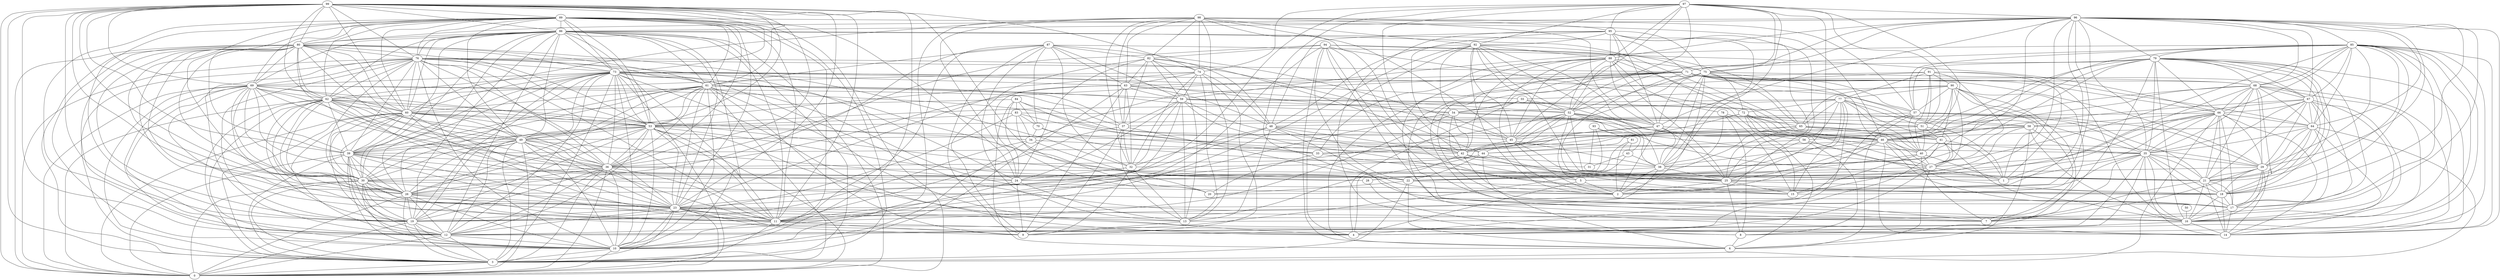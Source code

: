digraph "sensornet-topology" {
label = "";
rankdir="BT";"0"->"3" [arrowhead = "both"] 
"0"->"10" [arrowhead = "both"] 
"0"->"12" [arrowhead = "both"] 
"0"->"19" [arrowhead = "both"] 
"0"->"23" [arrowhead = "both"] 
"0"->"26" [arrowhead = "both"] 
"0"->"30" [arrowhead = "both"] 
"0"->"36" [arrowhead = "both"] 
"0"->"39" [arrowhead = "both"] 
"0"->"49" [arrowhead = "both"] 
"0"->"53" [arrowhead = "both"] 
"0"->"60" [arrowhead = "both"] 
"0"->"62" [arrowhead = "both"] 
"0"->"69" [arrowhead = "both"] 
"0"->"73" [arrowhead = "both"] 
"0"->"76" [arrowhead = "both"] 
"0"->"80" [arrowhead = "both"] 
"0"->"86" [arrowhead = "both"] 
"0"->"89" [arrowhead = "both"] 
"0"->"99" [arrowhead = "both"] 
"1"->"27" [arrowhead = "both"] 
"1"->"33" [arrowhead = "both"] 
"1"->"35" [arrowhead = "both"] 
"1"->"40" [arrowhead = "both"] 
"1"->"41" [arrowhead = "both"] 
"1"->"66" [arrowhead = "both"] 
"1"->"77" [arrowhead = "both"] 
"1"->"90" [arrowhead = "both"] 
"1"->"91" [arrowhead = "both"] 
"2"->"5" [arrowhead = "both"] 
"2"->"25" [arrowhead = "both"] 
"2"->"35" [arrowhead = "both"] 
"2"->"38" [arrowhead = "both"] 
"2"->"42" [arrowhead = "both"] 
"2"->"45" [arrowhead = "both"] 
"2"->"46" [arrowhead = "both"] 
"2"->"47" [arrowhead = "both"] 
"2"->"61" [arrowhead = "both"] 
"2"->"75" [arrowhead = "both"] 
"2"->"81" [arrowhead = "both"] 
"2"->"88" [arrowhead = "both"] 
"2"->"92" [arrowhead = "both"] 
"2"->"95" [arrowhead = "both"] 
"2"->"96" [arrowhead = "both"] 
"2"->"97" [arrowhead = "both"] 
"3"->"10" [arrowhead = "both"] 
"3"->"11" [arrowhead = "both"] 
"3"->"12" [arrowhead = "both"] 
"3"->"19" [arrowhead = "both"] 
"3"->"22" [arrowhead = "both"] 
"3"->"23" [arrowhead = "both"] 
"3"->"26" [arrowhead = "both"] 
"3"->"30" [arrowhead = "both"] 
"3"->"36" [arrowhead = "both"] 
"3"->"39" [arrowhead = "both"] 
"3"->"49" [arrowhead = "both"] 
"3"->"60" [arrowhead = "both"] 
"3"->"61" [arrowhead = "both"] 
"3"->"62" [arrowhead = "both"] 
"3"->"64" [arrowhead = "both"] 
"3"->"66" [arrowhead = "both"] 
"3"->"69" [arrowhead = "both"] 
"3"->"73" [arrowhead = "both"] 
"3"->"76" [arrowhead = "both"] 
"3"->"80" [arrowhead = "both"] 
"3"->"86" [arrowhead = "both"] 
"3"->"89" [arrowhead = "both"] 
"3"->"99" [arrowhead = "both"] 
"4"->"5" [arrowhead = "both"] 
"4"->"11" [arrowhead = "both"] 
"4"->"23" [arrowhead = "both"] 
"4"->"27" [arrowhead = "both"] 
"4"->"41" [arrowhead = "both"] 
"4"->"42" [arrowhead = "both"] 
"4"->"55" [arrowhead = "both"] 
"4"->"61" [arrowhead = "both"] 
"4"->"73" [arrowhead = "both"] 
"4"->"77" [arrowhead = "both"] 
"4"->"85" [arrowhead = "both"] 
"4"->"92" [arrowhead = "both"] 
"5"->"29" [arrowhead = "both"] 
"5"->"40" [arrowhead = "both"] 
"5"->"52" [arrowhead = "both"] 
"5"->"54" [arrowhead = "both"] 
"6"->"8" [arrowhead = "both"] 
"6"->"22" [arrowhead = "both"] 
"6"->"27" [arrowhead = "both"] 
"6"->"44" [arrowhead = "both"] 
"6"->"57" [arrowhead = "both"] 
"6"->"58" [arrowhead = "both"] 
"6"->"72" [arrowhead = "both"] 
"6"->"84" [arrowhead = "both"] 
"6"->"88" [arrowhead = "both"] 
"6"->"94" [arrowhead = "both"] 
"7"->"21" [arrowhead = "both"] 
"7"->"23" [arrowhead = "both"] 
"7"->"29" [arrowhead = "both"] 
"7"->"35" [arrowhead = "both"] 
"7"->"40" [arrowhead = "both"] 
"7"->"48" [arrowhead = "both"] 
"7"->"71" [arrowhead = "both"] 
"7"->"73" [arrowhead = "both"] 
"7"->"79" [arrowhead = "both"] 
"7"->"85" [arrowhead = "both"] 
"7"->"90" [arrowhead = "both"] 
"7"->"94" [arrowhead = "both"] 
"8"->"16" [arrowhead = "both"] 
"8"->"25" [arrowhead = "both"] 
"8"->"28" [arrowhead = "both"] 
"8"->"56" [arrowhead = "both"] 
"8"->"78" [arrowhead = "both"] 
"8"->"85" [arrowhead = "both"] 
"8"->"95" [arrowhead = "both"] 
"9"->"11" [arrowhead = "both"] 
"9"->"13" [arrowhead = "both"] 
"9"->"23" [arrowhead = "both"] 
"9"->"24" [arrowhead = "both"] 
"9"->"32" [arrowhead = "both"] 
"9"->"35" [arrowhead = "both"] 
"9"->"37" [arrowhead = "both"] 
"9"->"61" [arrowhead = "both"] 
"9"->"63" [arrowhead = "both"] 
"9"->"74" [arrowhead = "both"] 
"9"->"82" [arrowhead = "both"] 
"9"->"87" [arrowhead = "both"] 
"10"->"11" [arrowhead = "both"] 
"10"->"12" [arrowhead = "both"] 
"10"->"19" [arrowhead = "both"] 
"10"->"23" [arrowhead = "both"] 
"10"->"26" [arrowhead = "both"] 
"10"->"30" [arrowhead = "both"] 
"10"->"34" [arrowhead = "both"] 
"10"->"36" [arrowhead = "both"] 
"10"->"39" [arrowhead = "both"] 
"10"->"49" [arrowhead = "both"] 
"10"->"53" [arrowhead = "both"] 
"10"->"61" [arrowhead = "both"] 
"10"->"62" [arrowhead = "both"] 
"10"->"63" [arrowhead = "both"] 
"10"->"69" [arrowhead = "both"] 
"10"->"73" [arrowhead = "both"] 
"10"->"76" [arrowhead = "both"] 
"10"->"80" [arrowhead = "both"] 
"10"->"86" [arrowhead = "both"] 
"10"->"89" [arrowhead = "both"] 
"10"->"98" [arrowhead = "both"] 
"10"->"99" [arrowhead = "both"] 
"11"->"23" [arrowhead = "both"] 
"11"->"26" [arrowhead = "both"] 
"11"->"30" [arrowhead = "both"] 
"11"->"36" [arrowhead = "both"] 
"11"->"37" [arrowhead = "both"] 
"11"->"39" [arrowhead = "both"] 
"11"->"49" [arrowhead = "both"] 
"11"->"53" [arrowhead = "both"] 
"11"->"54" [arrowhead = "both"] 
"11"->"59" [arrowhead = "both"] 
"11"->"60" [arrowhead = "both"] 
"11"->"73" [arrowhead = "both"] 
"11"->"76" [arrowhead = "both"] 
"11"->"80" [arrowhead = "both"] 
"11"->"86" [arrowhead = "both"] 
"11"->"87" [arrowhead = "both"] 
"11"->"89" [arrowhead = "both"] 
"11"->"92" [arrowhead = "both"] 
"11"->"94" [arrowhead = "both"] 
"11"->"99" [arrowhead = "both"] 
"12"->"19" [arrowhead = "both"] 
"12"->"23" [arrowhead = "both"] 
"12"->"24" [arrowhead = "both"] 
"12"->"26" [arrowhead = "both"] 
"12"->"30" [arrowhead = "both"] 
"12"->"35" [arrowhead = "both"] 
"12"->"36" [arrowhead = "both"] 
"12"->"39" [arrowhead = "both"] 
"12"->"43" [arrowhead = "both"] 
"12"->"49" [arrowhead = "both"] 
"12"->"53" [arrowhead = "both"] 
"12"->"60" [arrowhead = "both"] 
"12"->"69" [arrowhead = "both"] 
"12"->"73" [arrowhead = "both"] 
"12"->"76" [arrowhead = "both"] 
"12"->"80" [arrowhead = "both"] 
"12"->"86" [arrowhead = "both"] 
"12"->"89" [arrowhead = "both"] 
"12"->"90" [arrowhead = "both"] 
"12"->"99" [arrowhead = "both"] 
"13"->"23" [arrowhead = "both"] 
"13"->"24" [arrowhead = "both"] 
"13"->"32" [arrowhead = "both"] 
"13"->"37" [arrowhead = "both"] 
"13"->"48" [arrowhead = "both"] 
"13"->"52" [arrowhead = "both"] 
"13"->"59" [arrowhead = "both"] 
"13"->"67" [arrowhead = "both"] 
"13"->"74" [arrowhead = "both"] 
"13"->"82" [arrowhead = "both"] 
"13"->"87" [arrowhead = "both"] 
"13"->"98" [arrowhead = "both"] 
"14"->"16" [arrowhead = "both"] 
"14"->"17" [arrowhead = "both"] 
"14"->"18" [arrowhead = "both"] 
"14"->"21" [arrowhead = "both"] 
"14"->"29" [arrowhead = "both"] 
"14"->"30" [arrowhead = "both"] 
"14"->"35" [arrowhead = "both"] 
"14"->"46" [arrowhead = "both"] 
"14"->"53" [arrowhead = "both"] 
"14"->"66" [arrowhead = "both"] 
"14"->"67" [arrowhead = "both"] 
"14"->"68" [arrowhead = "both"] 
"14"->"71" [arrowhead = "both"] 
"14"->"79" [arrowhead = "both"] 
"14"->"85" [arrowhead = "both"] 
"14"->"96" [arrowhead = "both"] 
"15"->"22" [arrowhead = "both"] 
"15"->"25" [arrowhead = "both"] 
"15"->"27" [arrowhead = "both"] 
"15"->"40" [arrowhead = "both"] 
"15"->"44" [arrowhead = "both"] 
"15"->"72" [arrowhead = "both"] 
"15"->"77" [arrowhead = "both"] 
"15"->"78" [arrowhead = "both"] 
"15"->"90" [arrowhead = "both"] 
"15"->"94" [arrowhead = "both"] 
"16"->"17" [arrowhead = "both"] 
"16"->"18" [arrowhead = "both"] 
"16"->"21" [arrowhead = "both"] 
"16"->"29" [arrowhead = "both"] 
"16"->"35" [arrowhead = "both"] 
"16"->"37" [arrowhead = "both"] 
"16"->"41" [arrowhead = "both"] 
"16"->"50" [arrowhead = "both"] 
"16"->"58" [arrowhead = "both"] 
"16"->"64" [arrowhead = "both"] 
"16"->"67" [arrowhead = "both"] 
"16"->"68" [arrowhead = "both"] 
"16"->"69" [arrowhead = "both"] 
"16"->"71" [arrowhead = "both"] 
"16"->"79" [arrowhead = "both"] 
"16"->"85" [arrowhead = "both"] 
"16"->"91" [arrowhead = "both"] 
"17"->"18" [arrowhead = "both"] 
"17"->"21" [arrowhead = "both"] 
"17"->"29" [arrowhead = "both"] 
"17"->"30" [arrowhead = "both"] 
"17"->"35" [arrowhead = "both"] 
"17"->"46" [arrowhead = "both"] 
"17"->"64" [arrowhead = "both"] 
"17"->"66" [arrowhead = "both"] 
"17"->"68" [arrowhead = "both"] 
"17"->"71" [arrowhead = "both"] 
"17"->"79" [arrowhead = "both"] 
"17"->"85" [arrowhead = "both"] 
"17"->"94" [arrowhead = "both"] 
"17"->"96" [arrowhead = "both"] 
"18"->"21" [arrowhead = "both"] 
"18"->"25" [arrowhead = "both"] 
"18"->"29" [arrowhead = "both"] 
"18"->"35" [arrowhead = "both"] 
"18"->"46" [arrowhead = "both"] 
"18"->"59" [arrowhead = "both"] 
"18"->"64" [arrowhead = "both"] 
"18"->"66" [arrowhead = "both"] 
"18"->"67" [arrowhead = "both"] 
"18"->"69" [arrowhead = "both"] 
"18"->"71" [arrowhead = "both"] 
"18"->"79" [arrowhead = "both"] 
"18"->"85" [arrowhead = "both"] 
"18"->"96" [arrowhead = "both"] 
"19"->"23" [arrowhead = "both"] 
"19"->"26" [arrowhead = "both"] 
"19"->"30" [arrowhead = "both"] 
"19"->"34" [arrowhead = "both"] 
"19"->"36" [arrowhead = "both"] 
"19"->"38" [arrowhead = "both"] 
"19"->"39" [arrowhead = "both"] 
"19"->"49" [arrowhead = "both"] 
"19"->"53" [arrowhead = "both"] 
"19"->"60" [arrowhead = "both"] 
"19"->"62" [arrowhead = "both"] 
"19"->"73" [arrowhead = "both"] 
"19"->"76" [arrowhead = "both"] 
"19"->"80" [arrowhead = "both"] 
"19"->"83" [arrowhead = "both"] 
"19"->"86" [arrowhead = "both"] 
"19"->"89" [arrowhead = "both"] 
"19"->"99" [arrowhead = "both"] 
"20"->"22" [arrowhead = "both"] 
"20"->"33" [arrowhead = "both"] 
"20"->"34" [arrowhead = "both"] 
"20"->"83" [arrowhead = "both"] 
"20"->"84" [arrowhead = "both"] 
"20"->"96" [arrowhead = "both"] 
"21"->"29" [arrowhead = "both"] 
"21"->"35" [arrowhead = "both"] 
"21"->"36" [arrowhead = "both"] 
"21"->"48" [arrowhead = "both"] 
"21"->"57" [arrowhead = "both"] 
"21"->"64" [arrowhead = "both"] 
"21"->"66" [arrowhead = "both"] 
"21"->"67" [arrowhead = "both"] 
"21"->"68" [arrowhead = "both"] 
"21"->"72" [arrowhead = "both"] 
"21"->"79" [arrowhead = "both"] 
"21"->"85" [arrowhead = "both"] 
"21"->"93" [arrowhead = "both"] 
"22"->"27" [arrowhead = "both"] 
"22"->"44" [arrowhead = "both"] 
"22"->"53" [arrowhead = "both"] 
"22"->"56" [arrowhead = "both"] 
"22"->"62" [arrowhead = "both"] 
"22"->"65" [arrowhead = "both"] 
"22"->"73" [arrowhead = "both"] 
"22"->"77" [arrowhead = "both"] 
"22"->"80" [arrowhead = "both"] 
"22"->"81" [arrowhead = "both"] 
"22"->"94" [arrowhead = "both"] 
"23"->"26" [arrowhead = "both"] 
"23"->"30" [arrowhead = "both"] 
"23"->"36" [arrowhead = "both"] 
"23"->"39" [arrowhead = "both"] 
"23"->"49" [arrowhead = "both"] 
"23"->"53" [arrowhead = "both"] 
"23"->"54" [arrowhead = "both"] 
"23"->"57" [arrowhead = "both"] 
"23"->"60" [arrowhead = "both"] 
"23"->"61" [arrowhead = "both"] 
"23"->"62" [arrowhead = "both"] 
"23"->"63" [arrowhead = "both"] 
"23"->"69" [arrowhead = "both"] 
"23"->"76" [arrowhead = "both"] 
"23"->"80" [arrowhead = "both"] 
"23"->"86" [arrowhead = "both"] 
"23"->"89" [arrowhead = "both"] 
"23"->"97" [arrowhead = "both"] 
"23"->"99" [arrowhead = "both"] 
"24"->"32" [arrowhead = "both"] 
"24"->"48" [arrowhead = "both"] 
"24"->"49" [arrowhead = "both"] 
"24"->"59" [arrowhead = "both"] 
"24"->"62" [arrowhead = "both"] 
"24"->"63" [arrowhead = "both"] 
"24"->"66" [arrowhead = "both"] 
"24"->"76" [arrowhead = "both"] 
"24"->"82" [arrowhead = "both"] 
"24"->"89" [arrowhead = "both"] 
"24"->"98" [arrowhead = "both"] 
"25"->"38" [arrowhead = "both"] 
"25"->"42" [arrowhead = "both"] 
"25"->"45" [arrowhead = "both"] 
"25"->"46" [arrowhead = "both"] 
"25"->"47" [arrowhead = "both"] 
"25"->"52" [arrowhead = "both"] 
"25"->"62" [arrowhead = "both"] 
"25"->"65" [arrowhead = "both"] 
"25"->"68" [arrowhead = "both"] 
"25"->"88" [arrowhead = "both"] 
"25"->"92" [arrowhead = "both"] 
"25"->"95" [arrowhead = "both"] 
"25"->"96" [arrowhead = "both"] 
"25"->"97" [arrowhead = "both"] 
"26"->"30" [arrowhead = "both"] 
"26"->"36" [arrowhead = "both"] 
"26"->"39" [arrowhead = "both"] 
"26"->"49" [arrowhead = "both"] 
"26"->"52" [arrowhead = "both"] 
"26"->"53" [arrowhead = "both"] 
"26"->"60" [arrowhead = "both"] 
"26"->"61" [arrowhead = "both"] 
"26"->"62" [arrowhead = "both"] 
"26"->"69" [arrowhead = "both"] 
"26"->"73" [arrowhead = "both"] 
"26"->"80" [arrowhead = "both"] 
"26"->"86" [arrowhead = "both"] 
"26"->"87" [arrowhead = "both"] 
"26"->"89" [arrowhead = "both"] 
"26"->"99" [arrowhead = "both"] 
"27"->"40" [arrowhead = "both"] 
"27"->"41" [arrowhead = "both"] 
"27"->"51" [arrowhead = "both"] 
"27"->"54" [arrowhead = "both"] 
"27"->"56" [arrowhead = "both"] 
"27"->"65" [arrowhead = "both"] 
"27"->"66" [arrowhead = "both"] 
"27"->"72" [arrowhead = "both"] 
"27"->"85" [arrowhead = "both"] 
"27"->"90" [arrowhead = "both"] 
"27"->"91" [arrowhead = "both"] 
"28"->"38" [arrowhead = "both"] 
"28"->"39" [arrowhead = "both"] 
"28"->"58" [arrowhead = "both"] 
"28"->"99" [arrowhead = "both"] 
"29"->"35" [arrowhead = "both"] 
"29"->"46" [arrowhead = "both"] 
"29"->"57" [arrowhead = "both"] 
"29"->"64" [arrowhead = "both"] 
"29"->"66" [arrowhead = "both"] 
"29"->"67" [arrowhead = "both"] 
"29"->"68" [arrowhead = "both"] 
"29"->"71" [arrowhead = "both"] 
"29"->"85" [arrowhead = "both"] 
"29"->"96" [arrowhead = "both"] 
"30"->"36" [arrowhead = "both"] 
"30"->"39" [arrowhead = "both"] 
"30"->"49" [arrowhead = "both"] 
"30"->"53" [arrowhead = "both"] 
"30"->"60" [arrowhead = "both"] 
"30"->"61" [arrowhead = "both"] 
"30"->"62" [arrowhead = "both"] 
"30"->"69" [arrowhead = "both"] 
"30"->"73" [arrowhead = "both"] 
"30"->"76" [arrowhead = "both"] 
"30"->"86" [arrowhead = "both"] 
"30"->"89" [arrowhead = "both"] 
"30"->"93" [arrowhead = "both"] 
"30"->"99" [arrowhead = "both"] 
"31"->"43" [arrowhead = "both"] 
"31"->"70" [arrowhead = "both"] 
"31"->"93" [arrowhead = "both"] 
"32"->"37" [arrowhead = "both"] 
"32"->"44" [arrowhead = "both"] 
"32"->"48" [arrowhead = "both"] 
"32"->"59" [arrowhead = "both"] 
"32"->"63" [arrowhead = "both"] 
"32"->"74" [arrowhead = "both"] 
"32"->"80" [arrowhead = "both"] 
"32"->"87" [arrowhead = "both"] 
"32"->"98" [arrowhead = "both"] 
"33"->"34" [arrowhead = "both"] 
"33"->"51" [arrowhead = "both"] 
"33"->"68" [arrowhead = "both"] 
"33"->"70" [arrowhead = "both"] 
"33"->"84" [arrowhead = "both"] 
"33"->"88" [arrowhead = "both"] 
"34"->"60" [arrowhead = "both"] 
"34"->"70" [arrowhead = "both"] 
"34"->"71" [arrowhead = "both"] 
"34"->"83" [arrowhead = "both"] 
"35"->"46" [arrowhead = "both"] 
"35"->"57" [arrowhead = "both"] 
"35"->"58" [arrowhead = "both"] 
"35"->"59" [arrowhead = "both"] 
"35"->"64" [arrowhead = "both"] 
"35"->"66" [arrowhead = "both"] 
"35"->"67" [arrowhead = "both"] 
"35"->"68" [arrowhead = "both"] 
"35"->"71" [arrowhead = "both"] 
"35"->"79" [arrowhead = "both"] 
"35"->"96" [arrowhead = "both"] 
"36"->"39" [arrowhead = "both"] 
"36"->"46" [arrowhead = "both"] 
"36"->"49" [arrowhead = "both"] 
"36"->"53" [arrowhead = "both"] 
"36"->"60" [arrowhead = "both"] 
"36"->"61" [arrowhead = "both"] 
"36"->"62" [arrowhead = "both"] 
"36"->"69" [arrowhead = "both"] 
"36"->"71" [arrowhead = "both"] 
"36"->"73" [arrowhead = "both"] 
"36"->"76" [arrowhead = "both"] 
"36"->"80" [arrowhead = "both"] 
"36"->"89" [arrowhead = "both"] 
"36"->"94" [arrowhead = "both"] 
"36"->"99" [arrowhead = "both"] 
"37"->"59" [arrowhead = "both"] 
"37"->"61" [arrowhead = "both"] 
"37"->"63" [arrowhead = "both"] 
"37"->"66" [arrowhead = "both"] 
"37"->"69" [arrowhead = "both"] 
"37"->"82" [arrowhead = "both"] 
"37"->"98" [arrowhead = "both"] 
"38"->"42" [arrowhead = "both"] 
"38"->"43" [arrowhead = "both"] 
"38"->"45" [arrowhead = "both"] 
"38"->"46" [arrowhead = "both"] 
"38"->"47" [arrowhead = "both"] 
"38"->"52" [arrowhead = "both"] 
"38"->"75" [arrowhead = "both"] 
"38"->"78" [arrowhead = "both"] 
"38"->"79" [arrowhead = "both"] 
"38"->"92" [arrowhead = "both"] 
"38"->"95" [arrowhead = "both"] 
"38"->"96" [arrowhead = "both"] 
"38"->"97" [arrowhead = "both"] 
"39"->"49" [arrowhead = "both"] 
"39"->"53" [arrowhead = "both"] 
"39"->"60" [arrowhead = "both"] 
"39"->"61" [arrowhead = "both"] 
"39"->"62" [arrowhead = "both"] 
"39"->"69" [arrowhead = "both"] 
"39"->"73" [arrowhead = "both"] 
"39"->"76" [arrowhead = "both"] 
"39"->"79" [arrowhead = "both"] 
"39"->"80" [arrowhead = "both"] 
"39"->"86" [arrowhead = "both"] 
"39"->"99" [arrowhead = "both"] 
"40"->"41" [arrowhead = "both"] 
"40"->"46" [arrowhead = "both"] 
"40"->"51" [arrowhead = "both"] 
"40"->"55" [arrowhead = "both"] 
"40"->"57" [arrowhead = "both"] 
"40"->"65" [arrowhead = "both"] 
"40"->"77" [arrowhead = "both"] 
"40"->"91" [arrowhead = "both"] 
"41"->"51" [arrowhead = "both"] 
"41"->"54" [arrowhead = "both"] 
"41"->"65" [arrowhead = "both"] 
"41"->"77" [arrowhead = "both"] 
"41"->"90" [arrowhead = "both"] 
"42"->"45" [arrowhead = "both"] 
"42"->"47" [arrowhead = "both"] 
"42"->"48" [arrowhead = "both"] 
"42"->"52" [arrowhead = "both"] 
"42"->"54" [arrowhead = "both"] 
"42"->"75" [arrowhead = "both"] 
"42"->"83" [arrowhead = "both"] 
"42"->"88" [arrowhead = "both"] 
"42"->"95" [arrowhead = "both"] 
"42"->"97" [arrowhead = "both"] 
"42"->"98" [arrowhead = "both"] 
"43"->"52" [arrowhead = "both"] 
"43"->"81" [arrowhead = "both"] 
"44"->"53" [arrowhead = "both"] 
"44"->"56" [arrowhead = "both"] 
"44"->"65" [arrowhead = "both"] 
"44"->"72" [arrowhead = "both"] 
"44"->"82" [arrowhead = "both"] 
"44"->"84" [arrowhead = "both"] 
"45"->"47" [arrowhead = "both"] 
"45"->"48" [arrowhead = "both"] 
"45"->"52" [arrowhead = "both"] 
"45"->"75" [arrowhead = "both"] 
"45"->"76" [arrowhead = "both"] 
"45"->"87" [arrowhead = "both"] 
"45"->"88" [arrowhead = "both"] 
"45"->"92" [arrowhead = "both"] 
"45"->"97" [arrowhead = "both"] 
"45"->"98" [arrowhead = "both"] 
"46"->"47" [arrowhead = "both"] 
"46"->"52" [arrowhead = "both"] 
"46"->"64" [arrowhead = "both"] 
"46"->"67" [arrowhead = "both"] 
"46"->"68" [arrowhead = "both"] 
"46"->"69" [arrowhead = "both"] 
"46"->"75" [arrowhead = "both"] 
"46"->"79" [arrowhead = "both"] 
"46"->"85" [arrowhead = "both"] 
"46"->"86" [arrowhead = "both"] 
"46"->"88" [arrowhead = "both"] 
"46"->"89" [arrowhead = "both"] 
"46"->"97" [arrowhead = "both"] 
"47"->"52" [arrowhead = "both"] 
"47"->"75" [arrowhead = "both"] 
"47"->"88" [arrowhead = "both"] 
"47"->"92" [arrowhead = "both"] 
"47"->"95" [arrowhead = "both"] 
"47"->"96" [arrowhead = "both"] 
"47"->"98" [arrowhead = "both"] 
"48"->"57" [arrowhead = "both"] 
"48"->"63" [arrowhead = "both"] 
"48"->"74" [arrowhead = "both"] 
"48"->"82" [arrowhead = "both"] 
"48"->"92" [arrowhead = "both"] 
"48"->"95" [arrowhead = "both"] 
"49"->"53" [arrowhead = "both"] 
"49"->"58" [arrowhead = "both"] 
"49"->"60" [arrowhead = "both"] 
"49"->"61" [arrowhead = "both"] 
"49"->"62" [arrowhead = "both"] 
"49"->"69" [arrowhead = "both"] 
"49"->"73" [arrowhead = "both"] 
"49"->"74" [arrowhead = "both"] 
"49"->"76" [arrowhead = "both"] 
"49"->"80" [arrowhead = "both"] 
"49"->"86" [arrowhead = "both"] 
"49"->"89" [arrowhead = "both"] 
"51"->"59" [arrowhead = "both"] 
"51"->"77" [arrowhead = "both"] 
"51"->"83" [arrowhead = "both"] 
"51"->"90" [arrowhead = "both"] 
"51"->"91" [arrowhead = "both"] 
"51"->"97" [arrowhead = "both"] 
"52"->"55" [arrowhead = "both"] 
"52"->"59" [arrowhead = "both"] 
"52"->"63" [arrowhead = "both"] 
"52"->"75" [arrowhead = "both"] 
"52"->"88" [arrowhead = "both"] 
"52"->"92" [arrowhead = "both"] 
"52"->"95" [arrowhead = "both"] 
"52"->"96" [arrowhead = "both"] 
"52"->"97" [arrowhead = "both"] 
"53"->"60" [arrowhead = "both"] 
"53"->"61" [arrowhead = "both"] 
"53"->"62" [arrowhead = "both"] 
"53"->"69" [arrowhead = "both"] 
"53"->"72" [arrowhead = "both"] 
"53"->"73" [arrowhead = "both"] 
"53"->"76" [arrowhead = "both"] 
"53"->"77" [arrowhead = "both"] 
"53"->"80" [arrowhead = "both"] 
"53"->"83" [arrowhead = "both"] 
"53"->"86" [arrowhead = "both"] 
"53"->"89" [arrowhead = "both"] 
"53"->"99" [arrowhead = "both"] 
"54"->"55" [arrowhead = "both"] 
"54"->"61" [arrowhead = "both"] 
"54"->"73" [arrowhead = "both"] 
"54"->"77" [arrowhead = "both"] 
"54"->"91" [arrowhead = "both"] 
"54"->"92" [arrowhead = "both"] 
"55"->"73" [arrowhead = "both"] 
"55"->"90" [arrowhead = "both"] 
"56"->"58" [arrowhead = "both"] 
"56"->"72" [arrowhead = "both"] 
"56"->"77" [arrowhead = "both"] 
"56"->"94" [arrowhead = "both"] 
"57"->"71" [arrowhead = "both"] 
"57"->"73" [arrowhead = "both"] 
"57"->"79" [arrowhead = "both"] 
"57"->"85" [arrowhead = "both"] 
"57"->"90" [arrowhead = "both"] 
"57"->"98" [arrowhead = "both"] 
"58"->"59" [arrowhead = "both"] 
"58"->"66" [arrowhead = "both"] 
"58"->"67" [arrowhead = "both"] 
"58"->"78" [arrowhead = "both"] 
"59"->"61" [arrowhead = "both"] 
"59"->"63" [arrowhead = "both"] 
"59"->"74" [arrowhead = "both"] 
"59"->"82" [arrowhead = "both"] 
"59"->"85" [arrowhead = "both"] 
"59"->"87" [arrowhead = "both"] 
"60"->"61" [arrowhead = "both"] 
"60"->"62" [arrowhead = "both"] 
"60"->"69" [arrowhead = "both"] 
"60"->"73" [arrowhead = "both"] 
"60"->"76" [arrowhead = "both"] 
"60"->"80" [arrowhead = "both"] 
"60"->"84" [arrowhead = "both"] 
"60"->"86" [arrowhead = "both"] 
"60"->"89" [arrowhead = "both"] 
"60"->"98" [arrowhead = "both"] 
"60"->"99" [arrowhead = "both"] 
"61"->"73" [arrowhead = "both"] 
"61"->"76" [arrowhead = "both"] 
"61"->"80" [arrowhead = "both"] 
"61"->"86" [arrowhead = "both"] 
"61"->"87" [arrowhead = "both"] 
"61"->"89" [arrowhead = "both"] 
"61"->"99" [arrowhead = "both"] 
"62"->"69" [arrowhead = "both"] 
"62"->"73" [arrowhead = "both"] 
"62"->"74" [arrowhead = "both"] 
"62"->"76" [arrowhead = "both"] 
"62"->"80" [arrowhead = "both"] 
"62"->"86" [arrowhead = "both"] 
"62"->"89" [arrowhead = "both"] 
"62"->"99" [arrowhead = "both"] 
"63"->"73" [arrowhead = "both"] 
"63"->"74" [arrowhead = "both"] 
"63"->"82" [arrowhead = "both"] 
"63"->"87" [arrowhead = "both"] 
"63"->"91" [arrowhead = "both"] 
"63"->"98" [arrowhead = "both"] 
"64"->"66" [arrowhead = "both"] 
"64"->"67" [arrowhead = "both"] 
"64"->"68" [arrowhead = "both"] 
"64"->"71" [arrowhead = "both"] 
"64"->"79" [arrowhead = "both"] 
"64"->"85" [arrowhead = "both"] 
"64"->"96" [arrowhead = "both"] 
"65"->"72" [arrowhead = "both"] 
"65"->"75" [arrowhead = "both"] 
"65"->"77" [arrowhead = "both"] 
"65"->"90" [arrowhead = "both"] 
"65"->"94" [arrowhead = "both"] 
"66"->"67" [arrowhead = "both"] 
"66"->"68" [arrowhead = "both"] 
"66"->"71" [arrowhead = "both"] 
"66"->"79" [arrowhead = "both"] 
"66"->"85" [arrowhead = "both"] 
"66"->"87" [arrowhead = "both"] 
"67"->"68" [arrowhead = "both"] 
"67"->"71" [arrowhead = "both"] 
"67"->"79" [arrowhead = "both"] 
"67"->"85" [arrowhead = "both"] 
"67"->"96" [arrowhead = "both"] 
"68"->"71" [arrowhead = "both"] 
"68"->"75" [arrowhead = "both"] 
"68"->"79" [arrowhead = "both"] 
"68"->"85" [arrowhead = "both"] 
"68"->"96" [arrowhead = "both"] 
"69"->"73" [arrowhead = "both"] 
"69"->"76" [arrowhead = "both"] 
"69"->"80" [arrowhead = "both"] 
"69"->"86" [arrowhead = "both"] 
"69"->"89" [arrowhead = "both"] 
"69"->"99" [arrowhead = "both"] 
"70"->"83" [arrowhead = "both"] 
"70"->"84" [arrowhead = "both"] 
"70"->"87" [arrowhead = "both"] 
"71"->"76" [arrowhead = "both"] 
"71"->"79" [arrowhead = "both"] 
"71"->"85" [arrowhead = "both"] 
"71"->"86" [arrowhead = "both"] 
"72"->"75" [arrowhead = "both"] 
"72"->"77" [arrowhead = "both"] 
"72"->"94" [arrowhead = "both"] 
"73"->"76" [arrowhead = "both"] 
"73"->"80" [arrowhead = "both"] 
"73"->"86" [arrowhead = "both"] 
"73"->"89" [arrowhead = "both"] 
"73"->"99" [arrowhead = "both"] 
"74"->"82" [arrowhead = "both"] 
"74"->"97" [arrowhead = "both"] 
"74"->"98" [arrowhead = "both"] 
"74"->"99" [arrowhead = "both"] 
"75"->"88" [arrowhead = "both"] 
"75"->"92" [arrowhead = "both"] 
"75"->"95" [arrowhead = "both"] 
"75"->"96" [arrowhead = "both"] 
"75"->"97" [arrowhead = "both"] 
"76"->"80" [arrowhead = "both"] 
"76"->"86" [arrowhead = "both"] 
"76"->"89" [arrowhead = "both"] 
"76"->"99" [arrowhead = "both"] 
"77"->"90" [arrowhead = "both"] 
"77"->"91" [arrowhead = "both"] 
"78"->"88" [arrowhead = "both"] 
"79"->"85" [arrowhead = "both"] 
"79"->"96" [arrowhead = "both"] 
"80"->"86" [arrowhead = "both"] 
"80"->"89" [arrowhead = "both"] 
"80"->"96" [arrowhead = "both"] 
"80"->"99" [arrowhead = "both"] 
"81"->"93" [arrowhead = "both"] 
"82"->"87" [arrowhead = "both"] 
"82"->"94" [arrowhead = "both"] 
"82"->"98" [arrowhead = "both"] 
"83"->"84" [arrowhead = "both"] 
"85"->"96" [arrowhead = "both"] 
"86"->"89" [arrowhead = "both"] 
"86"->"96" [arrowhead = "both"] 
"86"->"99" [arrowhead = "both"] 
"88"->"92" [arrowhead = "both"] 
"88"->"95" [arrowhead = "both"] 
"88"->"96" [arrowhead = "both"] 
"88"->"97" [arrowhead = "both"] 
"89"->"99" [arrowhead = "both"] 
"90"->"91" [arrowhead = "both"] 
"92"->"95" [arrowhead = "both"] 
"92"->"97" [arrowhead = "both"] 
"92"->"98" [arrowhead = "both"] 
"95"->"97" [arrowhead = "both"] 
"95"->"98" [arrowhead = "both"] 
"96"->"97" [arrowhead = "both"] 
}